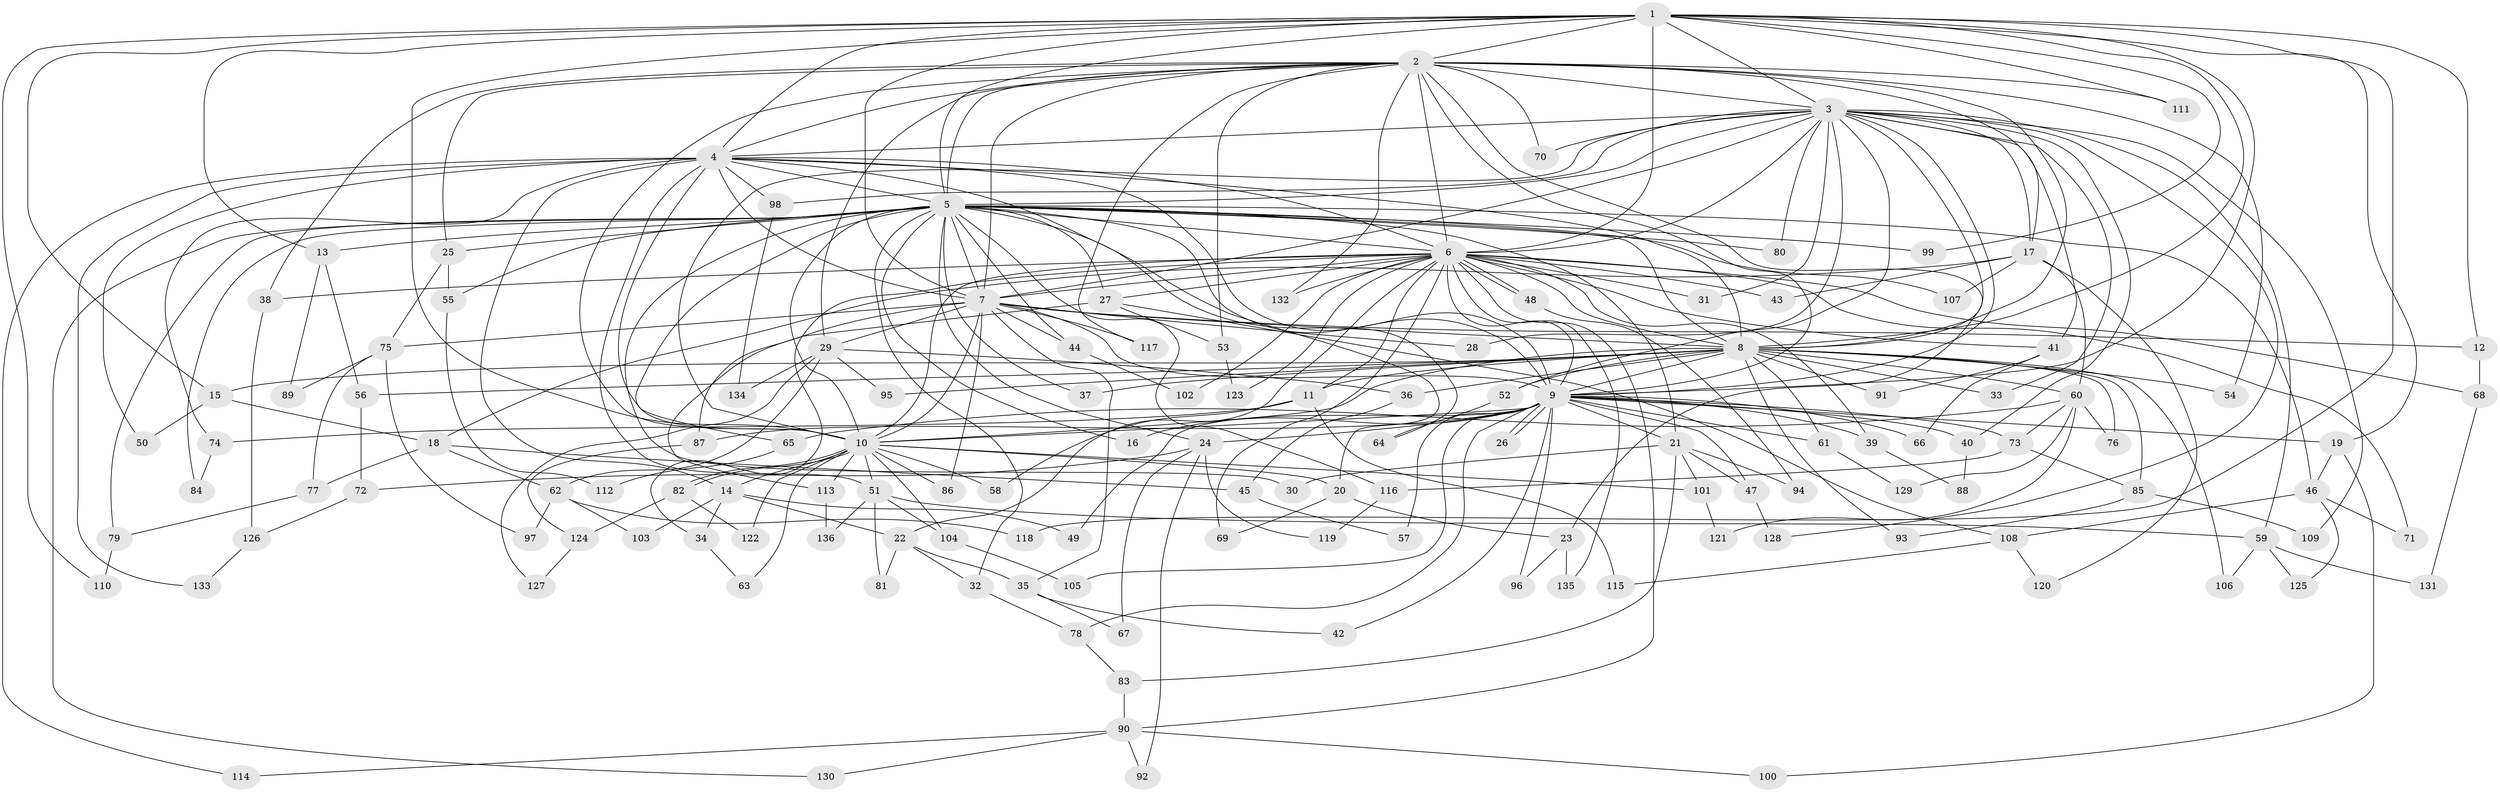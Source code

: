 // coarse degree distribution, {12: 0.021052631578947368, 31: 0.010526315789473684, 50: 0.010526315789473684, 22: 0.021052631578947368, 4: 0.10526315789473684, 3: 0.25263157894736843, 6: 0.031578947368421054, 5: 0.05263157894736842, 7: 0.010526315789473684, 2: 0.43157894736842106, 8: 0.021052631578947368, 1: 0.031578947368421054}
// Generated by graph-tools (version 1.1) at 2025/17/03/04/25 18:17:36]
// undirected, 136 vertices, 297 edges
graph export_dot {
graph [start="1"]
  node [color=gray90,style=filled];
  1;
  2;
  3;
  4;
  5;
  6;
  7;
  8;
  9;
  10;
  11;
  12;
  13;
  14;
  15;
  16;
  17;
  18;
  19;
  20;
  21;
  22;
  23;
  24;
  25;
  26;
  27;
  28;
  29;
  30;
  31;
  32;
  33;
  34;
  35;
  36;
  37;
  38;
  39;
  40;
  41;
  42;
  43;
  44;
  45;
  46;
  47;
  48;
  49;
  50;
  51;
  52;
  53;
  54;
  55;
  56;
  57;
  58;
  59;
  60;
  61;
  62;
  63;
  64;
  65;
  66;
  67;
  68;
  69;
  70;
  71;
  72;
  73;
  74;
  75;
  76;
  77;
  78;
  79;
  80;
  81;
  82;
  83;
  84;
  85;
  86;
  87;
  88;
  89;
  90;
  91;
  92;
  93;
  94;
  95;
  96;
  97;
  98;
  99;
  100;
  101;
  102;
  103;
  104;
  105;
  106;
  107;
  108;
  109;
  110;
  111;
  112;
  113;
  114;
  115;
  116;
  117;
  118;
  119;
  120;
  121;
  122;
  123;
  124;
  125;
  126;
  127;
  128;
  129;
  130;
  131;
  132;
  133;
  134;
  135;
  136;
  1 -- 2;
  1 -- 3;
  1 -- 4;
  1 -- 5;
  1 -- 6;
  1 -- 7;
  1 -- 8;
  1 -- 9;
  1 -- 10;
  1 -- 12;
  1 -- 13;
  1 -- 15;
  1 -- 19;
  1 -- 99;
  1 -- 110;
  1 -- 111;
  1 -- 118;
  2 -- 3;
  2 -- 4;
  2 -- 5;
  2 -- 6;
  2 -- 7;
  2 -- 8;
  2 -- 9;
  2 -- 10;
  2 -- 17;
  2 -- 23;
  2 -- 25;
  2 -- 29;
  2 -- 38;
  2 -- 53;
  2 -- 54;
  2 -- 70;
  2 -- 111;
  2 -- 117;
  2 -- 132;
  3 -- 4;
  3 -- 5;
  3 -- 6;
  3 -- 7;
  3 -- 8;
  3 -- 9;
  3 -- 10;
  3 -- 17;
  3 -- 28;
  3 -- 31;
  3 -- 33;
  3 -- 40;
  3 -- 41;
  3 -- 52;
  3 -- 59;
  3 -- 70;
  3 -- 80;
  3 -- 98;
  3 -- 109;
  3 -- 128;
  4 -- 5;
  4 -- 6;
  4 -- 7;
  4 -- 8;
  4 -- 9;
  4 -- 10;
  4 -- 14;
  4 -- 20;
  4 -- 50;
  4 -- 51;
  4 -- 74;
  4 -- 98;
  4 -- 114;
  4 -- 133;
  5 -- 6;
  5 -- 7;
  5 -- 8;
  5 -- 9;
  5 -- 10;
  5 -- 13;
  5 -- 16;
  5 -- 21;
  5 -- 24;
  5 -- 25;
  5 -- 27;
  5 -- 30;
  5 -- 32;
  5 -- 37;
  5 -- 44;
  5 -- 46;
  5 -- 55;
  5 -- 64;
  5 -- 65;
  5 -- 79;
  5 -- 80;
  5 -- 84;
  5 -- 99;
  5 -- 107;
  5 -- 116;
  5 -- 130;
  6 -- 7;
  6 -- 8;
  6 -- 9;
  6 -- 10;
  6 -- 11;
  6 -- 22;
  6 -- 27;
  6 -- 31;
  6 -- 34;
  6 -- 38;
  6 -- 39;
  6 -- 41;
  6 -- 43;
  6 -- 48;
  6 -- 48;
  6 -- 68;
  6 -- 69;
  6 -- 71;
  6 -- 90;
  6 -- 102;
  6 -- 123;
  6 -- 132;
  6 -- 135;
  7 -- 8;
  7 -- 9;
  7 -- 10;
  7 -- 12;
  7 -- 28;
  7 -- 29;
  7 -- 35;
  7 -- 44;
  7 -- 75;
  7 -- 86;
  7 -- 87;
  7 -- 117;
  8 -- 9;
  8 -- 10;
  8 -- 11;
  8 -- 15;
  8 -- 33;
  8 -- 36;
  8 -- 37;
  8 -- 52;
  8 -- 54;
  8 -- 56;
  8 -- 60;
  8 -- 61;
  8 -- 76;
  8 -- 85;
  8 -- 91;
  8 -- 93;
  8 -- 95;
  8 -- 106;
  9 -- 10;
  9 -- 16;
  9 -- 19;
  9 -- 21;
  9 -- 24;
  9 -- 26;
  9 -- 26;
  9 -- 39;
  9 -- 40;
  9 -- 42;
  9 -- 47;
  9 -- 49;
  9 -- 57;
  9 -- 61;
  9 -- 66;
  9 -- 73;
  9 -- 78;
  9 -- 87;
  9 -- 96;
  9 -- 105;
  10 -- 14;
  10 -- 20;
  10 -- 51;
  10 -- 58;
  10 -- 63;
  10 -- 82;
  10 -- 82;
  10 -- 86;
  10 -- 101;
  10 -- 104;
  10 -- 113;
  10 -- 122;
  11 -- 58;
  11 -- 74;
  11 -- 115;
  12 -- 68;
  13 -- 56;
  13 -- 89;
  14 -- 22;
  14 -- 34;
  14 -- 49;
  14 -- 103;
  15 -- 18;
  15 -- 50;
  17 -- 18;
  17 -- 43;
  17 -- 60;
  17 -- 107;
  17 -- 120;
  18 -- 45;
  18 -- 62;
  18 -- 77;
  19 -- 46;
  19 -- 100;
  20 -- 23;
  20 -- 69;
  21 -- 30;
  21 -- 47;
  21 -- 83;
  21 -- 94;
  21 -- 101;
  22 -- 32;
  22 -- 35;
  22 -- 81;
  23 -- 96;
  23 -- 135;
  24 -- 67;
  24 -- 72;
  24 -- 92;
  24 -- 119;
  25 -- 55;
  25 -- 75;
  27 -- 53;
  27 -- 108;
  27 -- 113;
  29 -- 36;
  29 -- 62;
  29 -- 95;
  29 -- 127;
  29 -- 134;
  32 -- 78;
  34 -- 63;
  35 -- 42;
  35 -- 67;
  36 -- 45;
  38 -- 126;
  39 -- 88;
  40 -- 88;
  41 -- 66;
  41 -- 91;
  44 -- 102;
  45 -- 57;
  46 -- 71;
  46 -- 108;
  46 -- 125;
  47 -- 128;
  48 -- 94;
  51 -- 59;
  51 -- 81;
  51 -- 104;
  51 -- 136;
  52 -- 64;
  53 -- 123;
  55 -- 112;
  56 -- 72;
  59 -- 106;
  59 -- 125;
  59 -- 131;
  60 -- 65;
  60 -- 73;
  60 -- 76;
  60 -- 121;
  60 -- 129;
  61 -- 129;
  62 -- 97;
  62 -- 103;
  62 -- 118;
  65 -- 112;
  68 -- 131;
  72 -- 126;
  73 -- 85;
  73 -- 116;
  74 -- 84;
  75 -- 77;
  75 -- 89;
  75 -- 97;
  77 -- 79;
  78 -- 83;
  79 -- 110;
  82 -- 122;
  82 -- 124;
  83 -- 90;
  85 -- 93;
  85 -- 109;
  87 -- 124;
  90 -- 92;
  90 -- 100;
  90 -- 114;
  90 -- 130;
  98 -- 134;
  101 -- 121;
  104 -- 105;
  108 -- 115;
  108 -- 120;
  113 -- 136;
  116 -- 119;
  124 -- 127;
  126 -- 133;
}
